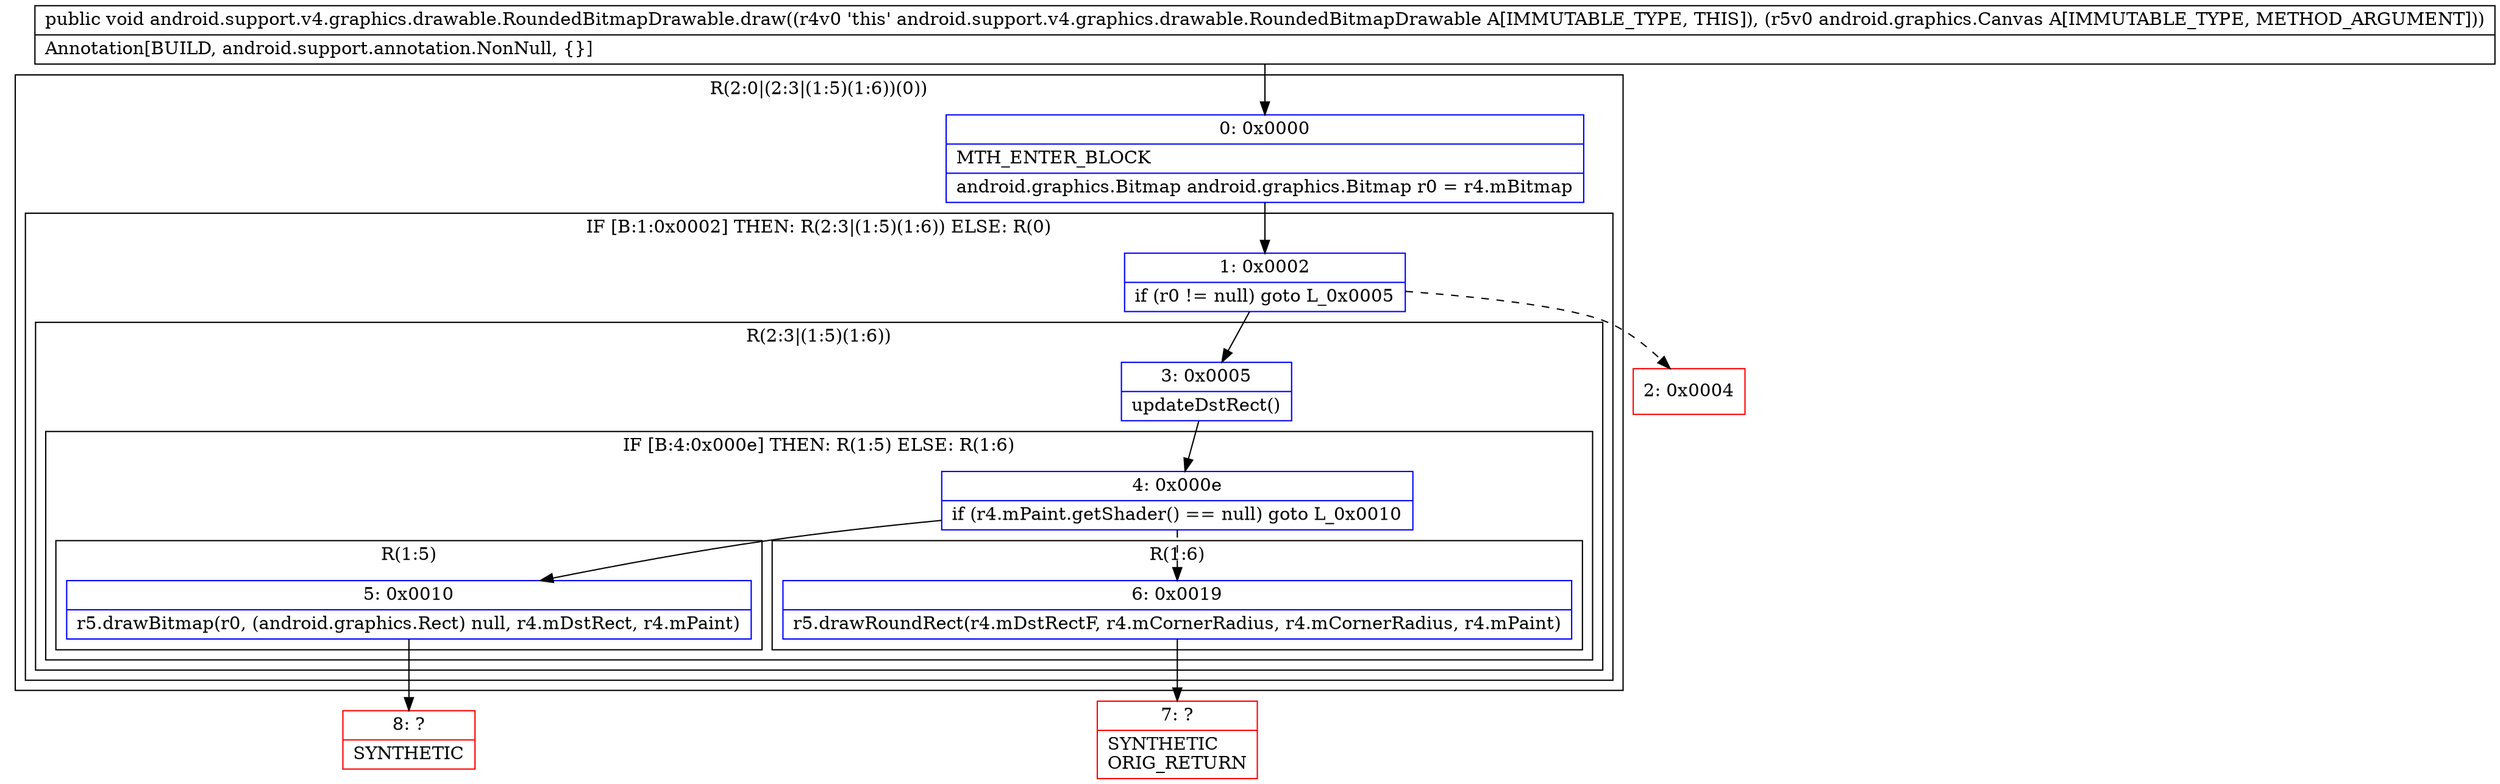 digraph "CFG forandroid.support.v4.graphics.drawable.RoundedBitmapDrawable.draw(Landroid\/graphics\/Canvas;)V" {
subgraph cluster_Region_474256421 {
label = "R(2:0|(2:3|(1:5)(1:6))(0))";
node [shape=record,color=blue];
Node_0 [shape=record,label="{0\:\ 0x0000|MTH_ENTER_BLOCK\l|android.graphics.Bitmap android.graphics.Bitmap r0 = r4.mBitmap\l}"];
subgraph cluster_IfRegion_1575024616 {
label = "IF [B:1:0x0002] THEN: R(2:3|(1:5)(1:6)) ELSE: R(0)";
node [shape=record,color=blue];
Node_1 [shape=record,label="{1\:\ 0x0002|if (r0 != null) goto L_0x0005\l}"];
subgraph cluster_Region_1433861192 {
label = "R(2:3|(1:5)(1:6))";
node [shape=record,color=blue];
Node_3 [shape=record,label="{3\:\ 0x0005|updateDstRect()\l}"];
subgraph cluster_IfRegion_2132061357 {
label = "IF [B:4:0x000e] THEN: R(1:5) ELSE: R(1:6)";
node [shape=record,color=blue];
Node_4 [shape=record,label="{4\:\ 0x000e|if (r4.mPaint.getShader() == null) goto L_0x0010\l}"];
subgraph cluster_Region_1109768865 {
label = "R(1:5)";
node [shape=record,color=blue];
Node_5 [shape=record,label="{5\:\ 0x0010|r5.drawBitmap(r0, (android.graphics.Rect) null, r4.mDstRect, r4.mPaint)\l}"];
}
subgraph cluster_Region_1916691614 {
label = "R(1:6)";
node [shape=record,color=blue];
Node_6 [shape=record,label="{6\:\ 0x0019|r5.drawRoundRect(r4.mDstRectF, r4.mCornerRadius, r4.mCornerRadius, r4.mPaint)\l}"];
}
}
}
subgraph cluster_Region_636054991 {
label = "R(0)";
node [shape=record,color=blue];
}
}
}
Node_2 [shape=record,color=red,label="{2\:\ 0x0004}"];
Node_7 [shape=record,color=red,label="{7\:\ ?|SYNTHETIC\lORIG_RETURN\l}"];
Node_8 [shape=record,color=red,label="{8\:\ ?|SYNTHETIC\l}"];
MethodNode[shape=record,label="{public void android.support.v4.graphics.drawable.RoundedBitmapDrawable.draw((r4v0 'this' android.support.v4.graphics.drawable.RoundedBitmapDrawable A[IMMUTABLE_TYPE, THIS]), (r5v0 android.graphics.Canvas A[IMMUTABLE_TYPE, METHOD_ARGUMENT]))  | Annotation[BUILD, android.support.annotation.NonNull, \{\}]\l}"];
MethodNode -> Node_0;
Node_0 -> Node_1;
Node_1 -> Node_2[style=dashed];
Node_1 -> Node_3;
Node_3 -> Node_4;
Node_4 -> Node_5;
Node_4 -> Node_6[style=dashed];
Node_5 -> Node_8;
Node_6 -> Node_7;
}

